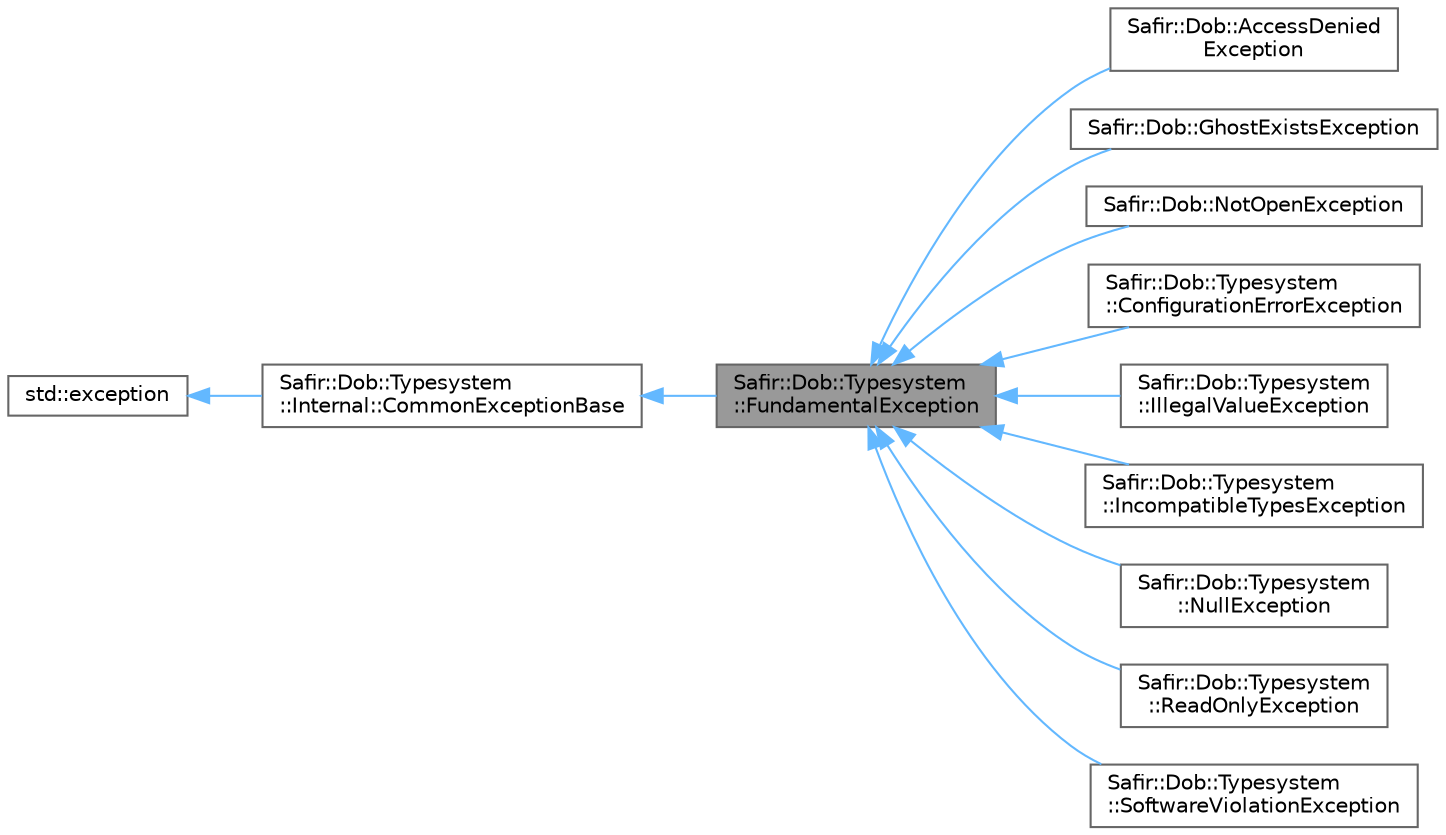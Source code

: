 digraph "Safir::Dob::Typesystem::FundamentalException"
{
 // LATEX_PDF_SIZE
  bgcolor="transparent";
  edge [fontname=Helvetica,fontsize=10,labelfontname=Helvetica,labelfontsize=10];
  node [fontname=Helvetica,fontsize=10,shape=box,height=0.2,width=0.4];
  rankdir="LR";
  Node1 [label="Safir::Dob::Typesystem\l::FundamentalException",height=0.2,width=0.4,color="gray40", fillcolor="grey60", style="filled", fontcolor="black",tooltip="This is the base class of all Fundamental Exceptions."];
  Node2 -> Node1 [dir="back",color="steelblue1",style="solid"];
  Node2 [label="Safir::Dob::Typesystem\l::Internal::CommonExceptionBase",height=0.2,width=0.4,color="gray40", fillcolor="white", style="filled",URL="$a01447.html",tooltip="Common functionality for the exception hierarchy of the DOB typesystem."];
  Node3 -> Node2 [dir="back",color="steelblue1",style="solid"];
  Node3 [label="std::exception",height=0.2,width=0.4,color="gray40", fillcolor="white", style="filled",tooltip=" "];
  Node1 -> Node4 [dir="back",color="steelblue1",style="solid"];
  Node4 [label="Safir::Dob::AccessDenied\lException",height=0.2,width=0.4,color="gray40", fillcolor="white", style="filled",URL="$a01711.html",tooltip="Thrown when not owner tries to set/delete an entity."];
  Node1 -> Node5 [dir="back",color="steelblue1",style="solid"];
  Node5 [label="Safir::Dob::GhostExistsException",height=0.2,width=0.4,color="gray40", fillcolor="white", style="filled",URL="$a01779.html",tooltip="Thrown when an injection handler tries to set/delete an entity for which there is a ghost instance th..."];
  Node1 -> Node6 [dir="back",color="steelblue1",style="solid"];
  Node6 [label="Safir::Dob::NotOpenException",height=0.2,width=0.4,color="gray40", fillcolor="white", style="filled",URL="$a01851.html",tooltip="Exception thrown if dose_main has terminated in an unexpected way, or the application has not yet con..."];
  Node1 -> Node7 [dir="back",color="steelblue1",style="solid"];
  Node7 [label="Safir::Dob::Typesystem\l::ConfigurationErrorException",height=0.2,width=0.4,color="gray40", fillcolor="white", style="filled",URL="$a01467.html",tooltip="Used when there is an error that implies that there is something wrong in the configuration."];
  Node1 -> Node8 [dir="back",color="steelblue1",style="solid"];
  Node8 [label="Safir::Dob::Typesystem\l::IllegalValueException",height=0.2,width=0.4,color="gray40", fillcolor="white", style="filled",URL="$a01459.html",tooltip="A parameter in the call was invalid."];
  Node1 -> Node9 [dir="back",color="steelblue1",style="solid"];
  Node9 [label="Safir::Dob::Typesystem\l::IncompatibleTypesException",height=0.2,width=0.4,color="gray40", fillcolor="white", style="filled",URL="$a01463.html",tooltip="This exception is thrown if a class cannot be cast to the expected type."];
  Node1 -> Node10 [dir="back",color="steelblue1",style="solid"];
  Node10 [label="Safir::Dob::Typesystem\l::NullException",height=0.2,width=0.4,color="gray40", fillcolor="white", style="filled",URL="$a01475.html",tooltip="Thrown when an application attempts to get the value of a member that is null."];
  Node1 -> Node11 [dir="back",color="steelblue1",style="solid"];
  Node11 [label="Safir::Dob::Typesystem\l::ReadOnlyException",height=0.2,width=0.4,color="gray40", fillcolor="white", style="filled",URL="$a01479.html",tooltip="Used when someone tries to set a property that is mapped to something that cannot be changed."];
  Node1 -> Node12 [dir="back",color="steelblue1",style="solid"];
  Node12 [label="Safir::Dob::Typesystem\l::SoftwareViolationException",height=0.2,width=0.4,color="gray40", fillcolor="white", style="filled",URL="$a01471.html",tooltip="Meant to be used when something goes very wrong."];
}
